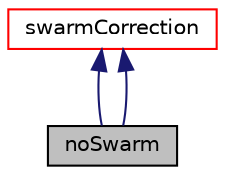 digraph "noSwarm"
{
  bgcolor="transparent";
  edge [fontname="Helvetica",fontsize="10",labelfontname="Helvetica",labelfontsize="10"];
  node [fontname="Helvetica",fontsize="10",shape=record];
  Node2 [label="noSwarm",height=0.2,width=0.4,color="black", fillcolor="grey75", style="filled", fontcolor="black"];
  Node3 -> Node2 [dir="back",color="midnightblue",fontsize="10",style="solid",fontname="Helvetica"];
  Node3 [label="swarmCorrection",height=0.2,width=0.4,color="red",URL="$a02508.html"];
  Node3 -> Node2 [dir="back",color="midnightblue",fontsize="10",style="solid",fontname="Helvetica"];
}
